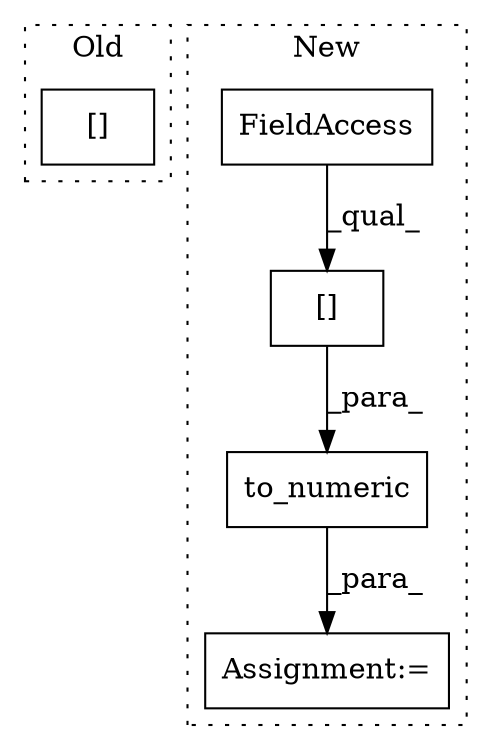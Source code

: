 digraph G {
subgraph cluster0 {
1 [label="[]" a="2" s="41332,41348" l="7,1" shape="box"];
label = "Old";
style="dotted";
}
subgraph cluster1 {
2 [label="to_numeric" a="32" s="40565,40639" l="11,1" shape="box"];
3 [label="[]" a="2" s="40576,40637" l="23,2" shape="box"];
4 [label="FieldAccess" a="22" s="40576" l="17" shape="box"];
5 [label="Assignment:=" a="7" s="40664" l="1" shape="box"];
label = "New";
style="dotted";
}
2 -> 5 [label="_para_"];
3 -> 2 [label="_para_"];
4 -> 3 [label="_qual_"];
}